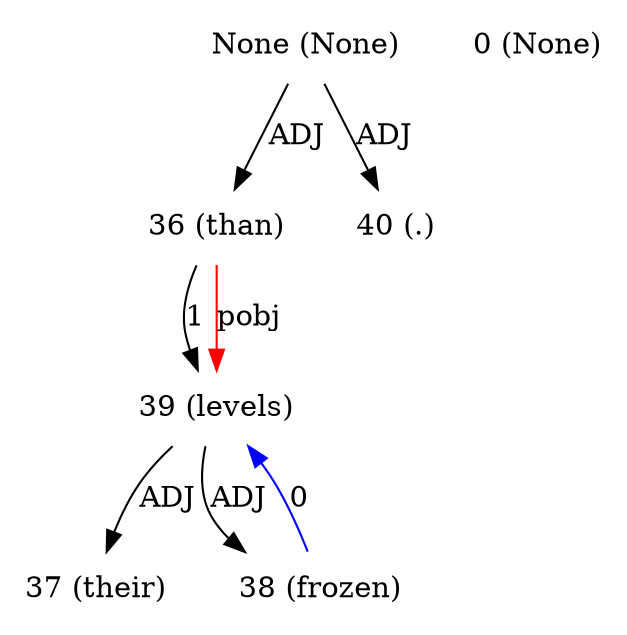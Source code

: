 digraph G{
edge [dir=forward]
node [shape=plaintext]

None [label="None (None)"]
None -> 36 [label="ADJ"]
None [label="None (None)"]
None -> 40 [label="ADJ"]
0 [label="0 (None)"]
36 [label="36 (than)"]
36 -> 39 [label="1"]
37 [label="37 (their)"]
38 [label="38 (frozen)"]
38 -> 39 [label="0", color="blue"]
39 [label="39 (levels)"]
36 -> 39 [label="pobj", color="red"]
39 -> 37 [label="ADJ"]
39 -> 38 [label="ADJ"]
40 [label="40 (.)"]
}
